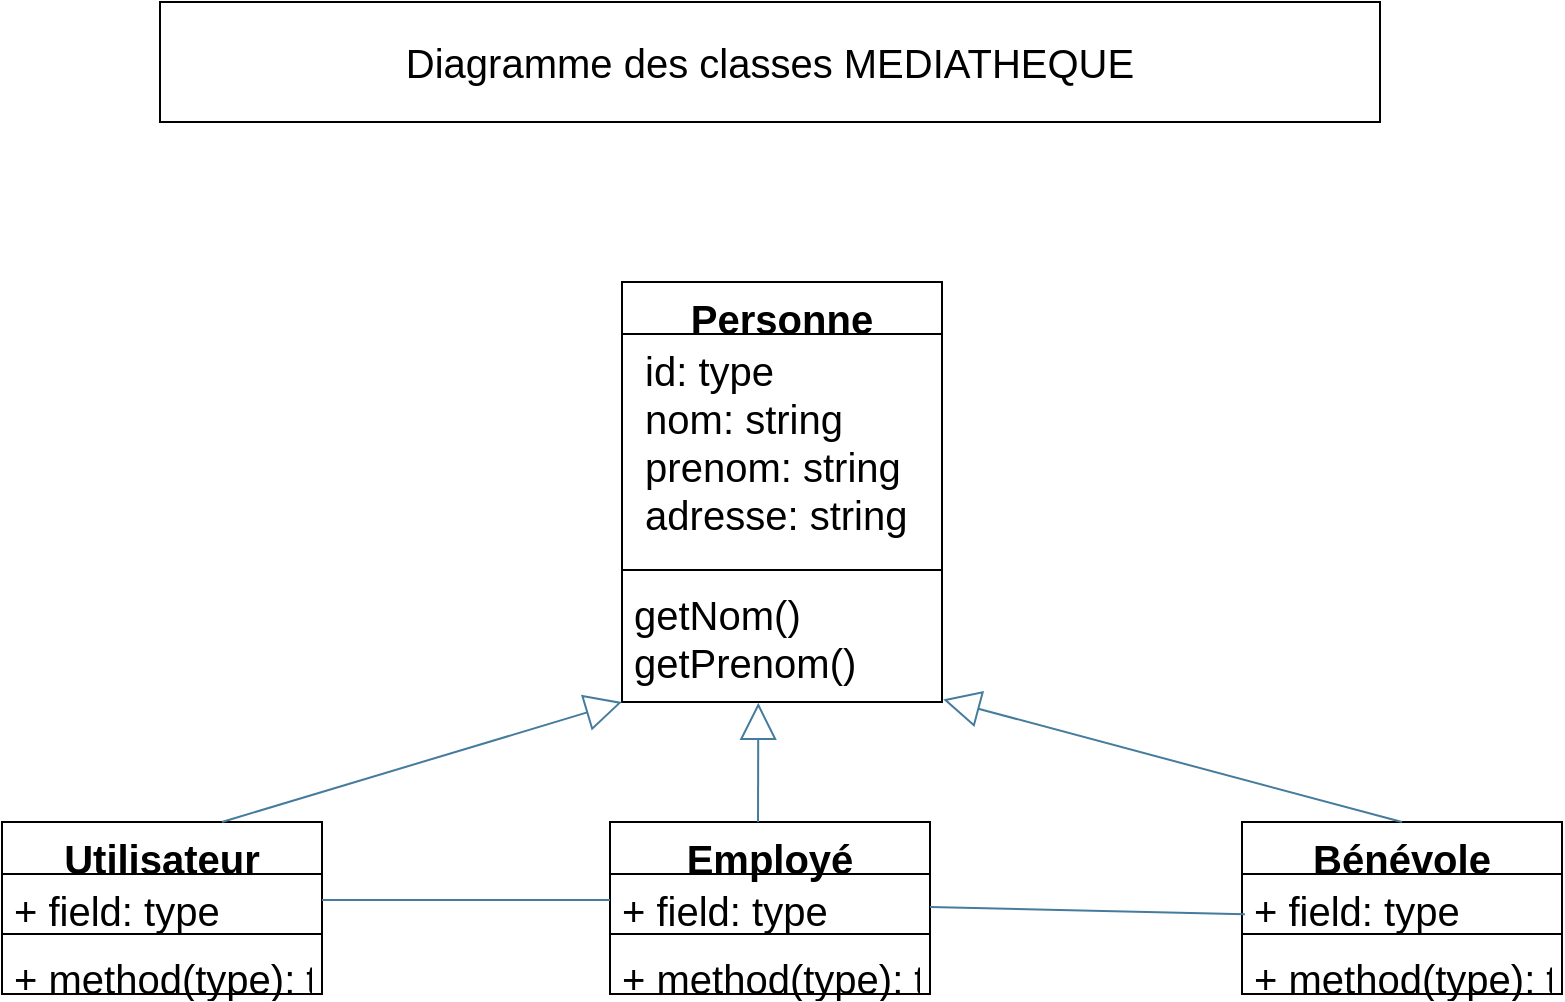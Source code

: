 <mxfile>
    <diagram id="f5NgINVoq6qgBVEGx0k3" name="Page-1">
        <mxGraphModel dx="861" dy="617" grid="1" gridSize="10" guides="1" tooltips="1" connect="1" arrows="1" fold="1" page="1" pageScale="1" pageWidth="827" pageHeight="1169" math="0" shadow="0">
            <root>
                <mxCell id="0"/>
                <mxCell id="1" parent="0"/>
                <mxCell id="11" value="&lt;font style=&quot;font-size: 20px&quot;&gt;Diagramme des classes MEDIATHEQUE&lt;/font&gt;" style="rounded=0;whiteSpace=wrap;html=1;" vertex="1" parent="1">
                    <mxGeometry x="109" y="10" width="610" height="60" as="geometry"/>
                </mxCell>
                <mxCell id="16" value="Personne" style="swimlane;fontStyle=1;align=center;verticalAlign=top;childLayout=stackLayout;horizontal=1;startSize=26;horizontalStack=0;resizeParent=1;resizeParentMax=0;resizeLast=0;collapsible=1;marginBottom=0;fontSize=20;" vertex="1" parent="1">
                    <mxGeometry x="340" y="150" width="160" height="210" as="geometry"/>
                </mxCell>
                <mxCell id="17" value=" id: type&#10; nom: string&#10; prenom: string&#10; adresse: string" style="text;strokeColor=none;fillColor=none;align=left;verticalAlign=top;spacingLeft=4;spacingRight=4;overflow=hidden;rotatable=0;points=[[0,0.5],[1,0.5]];portConstraint=eastwest;fontSize=20;" vertex="1" parent="16">
                    <mxGeometry y="26" width="160" height="114" as="geometry"/>
                </mxCell>
                <mxCell id="18" value="" style="line;strokeWidth=1;fillColor=none;align=left;verticalAlign=middle;spacingTop=-1;spacingLeft=3;spacingRight=3;rotatable=0;labelPosition=right;points=[];portConstraint=eastwest;fontSize=20;" vertex="1" parent="16">
                    <mxGeometry y="140" width="160" height="8" as="geometry"/>
                </mxCell>
                <mxCell id="19" value="getNom()&#10;getPrenom()" style="text;strokeColor=none;fillColor=none;align=left;verticalAlign=top;spacingLeft=4;spacingRight=4;overflow=hidden;rotatable=0;points=[[0,0.5],[1,0.5]];portConstraint=eastwest;fontSize=20;" vertex="1" parent="16">
                    <mxGeometry y="148" width="160" height="62" as="geometry"/>
                </mxCell>
                <mxCell id="20" value="Utilisateur" style="swimlane;fontStyle=1;align=center;verticalAlign=top;childLayout=stackLayout;horizontal=1;startSize=26;horizontalStack=0;resizeParent=1;resizeParentMax=0;resizeLast=0;collapsible=1;marginBottom=0;fontSize=20;" vertex="1" parent="1">
                    <mxGeometry x="30" y="420" width="160" height="86" as="geometry"/>
                </mxCell>
                <mxCell id="21" value="+ field: type" style="text;strokeColor=none;fillColor=none;align=left;verticalAlign=top;spacingLeft=4;spacingRight=4;overflow=hidden;rotatable=0;points=[[0,0.5],[1,0.5]];portConstraint=eastwest;fontSize=20;" vertex="1" parent="20">
                    <mxGeometry y="26" width="160" height="26" as="geometry"/>
                </mxCell>
                <mxCell id="22" value="" style="line;strokeWidth=1;fillColor=none;align=left;verticalAlign=middle;spacingTop=-1;spacingLeft=3;spacingRight=3;rotatable=0;labelPosition=right;points=[];portConstraint=eastwest;fontSize=20;" vertex="1" parent="20">
                    <mxGeometry y="52" width="160" height="8" as="geometry"/>
                </mxCell>
                <mxCell id="23" value="+ method(type): type" style="text;strokeColor=none;fillColor=none;align=left;verticalAlign=top;spacingLeft=4;spacingRight=4;overflow=hidden;rotatable=0;points=[[0,0.5],[1,0.5]];portConstraint=eastwest;fontSize=20;" vertex="1" parent="20">
                    <mxGeometry y="60" width="160" height="26" as="geometry"/>
                </mxCell>
                <mxCell id="24" value="Employé" style="swimlane;fontStyle=1;align=center;verticalAlign=top;childLayout=stackLayout;horizontal=1;startSize=26;horizontalStack=0;resizeParent=1;resizeParentMax=0;resizeLast=0;collapsible=1;marginBottom=0;fontSize=20;" vertex="1" parent="1">
                    <mxGeometry x="334" y="420" width="160" height="86" as="geometry"/>
                </mxCell>
                <mxCell id="25" value="+ field: type" style="text;strokeColor=none;fillColor=none;align=left;verticalAlign=top;spacingLeft=4;spacingRight=4;overflow=hidden;rotatable=0;points=[[0,0.5],[1,0.5]];portConstraint=eastwest;fontSize=20;" vertex="1" parent="24">
                    <mxGeometry y="26" width="160" height="26" as="geometry"/>
                </mxCell>
                <mxCell id="26" value="" style="line;strokeWidth=1;fillColor=none;align=left;verticalAlign=middle;spacingTop=-1;spacingLeft=3;spacingRight=3;rotatable=0;labelPosition=right;points=[];portConstraint=eastwest;fontSize=20;" vertex="1" parent="24">
                    <mxGeometry y="52" width="160" height="8" as="geometry"/>
                </mxCell>
                <mxCell id="27" value="+ method(type): type" style="text;strokeColor=none;fillColor=none;align=left;verticalAlign=top;spacingLeft=4;spacingRight=4;overflow=hidden;rotatable=0;points=[[0,0.5],[1,0.5]];portConstraint=eastwest;fontSize=20;" vertex="1" parent="24">
                    <mxGeometry y="60" width="160" height="26" as="geometry"/>
                </mxCell>
                <mxCell id="28" value="Bénévole" style="swimlane;fontStyle=1;align=center;verticalAlign=top;childLayout=stackLayout;horizontal=1;startSize=26;horizontalStack=0;resizeParent=1;resizeParentMax=0;resizeLast=0;collapsible=1;marginBottom=0;fontSize=20;" vertex="1" parent="1">
                    <mxGeometry x="650" y="420" width="160" height="86" as="geometry"/>
                </mxCell>
                <mxCell id="29" value="+ field: type" style="text;strokeColor=none;fillColor=none;align=left;verticalAlign=top;spacingLeft=4;spacingRight=4;overflow=hidden;rotatable=0;points=[[0,0.5],[1,0.5]];portConstraint=eastwest;fontSize=20;" vertex="1" parent="28">
                    <mxGeometry y="26" width="160" height="26" as="geometry"/>
                </mxCell>
                <mxCell id="30" value="" style="line;strokeWidth=1;fillColor=none;align=left;verticalAlign=middle;spacingTop=-1;spacingLeft=3;spacingRight=3;rotatable=0;labelPosition=right;points=[];portConstraint=eastwest;fontSize=20;" vertex="1" parent="28">
                    <mxGeometry y="52" width="160" height="8" as="geometry"/>
                </mxCell>
                <mxCell id="31" value="+ method(type): type" style="text;strokeColor=none;fillColor=none;align=left;verticalAlign=top;spacingLeft=4;spacingRight=4;overflow=hidden;rotatable=0;points=[[0,0.5],[1,0.5]];portConstraint=eastwest;fontSize=20;" vertex="1" parent="28">
                    <mxGeometry y="60" width="160" height="26" as="geometry"/>
                </mxCell>
                <mxCell id="37" value="" style="endArrow=block;endSize=16;endFill=0;html=1;rounded=0;fontSize=20;labelBackgroundColor=#F1FAEE;strokeColor=#457B9D;fontColor=#1D3557;entryX=0.426;entryY=1.006;entryDx=0;entryDy=0;entryPerimeter=0;" edge="1" parent="1" target="19">
                    <mxGeometry width="160" relative="1" as="geometry">
                        <mxPoint x="408" y="420" as="sourcePoint"/>
                        <mxPoint x="405" y="370" as="targetPoint"/>
                        <Array as="points"/>
                    </mxGeometry>
                </mxCell>
                <mxCell id="38" value="" style="endArrow=block;endSize=16;endFill=0;html=1;rounded=0;fontSize=20;labelBackgroundColor=#F1FAEE;strokeColor=#457B9D;fontColor=#1D3557;entryX=0;entryY=1;entryDx=0;entryDy=0;entryPerimeter=0;" edge="1" parent="1" target="19">
                    <mxGeometry width="160" relative="1" as="geometry">
                        <mxPoint x="140" y="420" as="sourcePoint"/>
                        <mxPoint x="250.16" y="360.002" as="targetPoint"/>
                        <Array as="points"/>
                    </mxGeometry>
                </mxCell>
                <mxCell id="39" value="" style="endArrow=block;endSize=16;endFill=0;html=1;rounded=0;fontSize=20;labelBackgroundColor=#F1FAEE;strokeColor=#457B9D;fontColor=#1D3557;exitX=0.5;exitY=0;exitDx=0;exitDy=0;entryX=1.004;entryY=0.979;entryDx=0;entryDy=0;entryPerimeter=0;" edge="1" parent="1" source="28" target="19">
                    <mxGeometry width="160" relative="1" as="geometry">
                        <mxPoint x="660" y="409.63" as="sourcePoint"/>
                        <mxPoint x="660.16" y="350.002" as="targetPoint"/>
                        <Array as="points"/>
                    </mxGeometry>
                </mxCell>
                <mxCell id="41" value="" style="endArrow=none;html=1;rounded=1;sketch=0;fontSize=20;fontColor=#1D3557;strokeColor=#457B9D;fillColor=#A8DADC;curved=0;entryX=0.009;entryY=0.776;entryDx=0;entryDy=0;entryPerimeter=0;" edge="1" parent="1" target="29">
                    <mxGeometry width="50" height="50" relative="1" as="geometry">
                        <mxPoint x="494" y="462.5" as="sourcePoint"/>
                        <mxPoint x="610" y="463" as="targetPoint"/>
                    </mxGeometry>
                </mxCell>
                <mxCell id="42" value="&lt;font style=&quot;font-size: 16px&quot;&gt;enregistre&lt;/font&gt;" style="text;html=1;strokeColor=none;fillColor=none;align=center;verticalAlign=middle;whiteSpace=wrap;rounded=0;sketch=0;fontSize=20;fontColor=#FFFFFF;" vertex="1" parent="1">
                    <mxGeometry x="230" y="430" width="60" height="30" as="geometry"/>
                </mxCell>
                <mxCell id="40" value="" style="endArrow=none;html=1;rounded=1;sketch=0;fontSize=20;fontColor=#1D3557;strokeColor=#457B9D;fillColor=#A8DADC;curved=0;entryX=0;entryY=0.5;entryDx=0;entryDy=0;exitX=1;exitY=0.5;exitDx=0;exitDy=0;" edge="1" parent="1" source="21" target="25">
                    <mxGeometry width="50" height="50" relative="1" as="geometry">
                        <mxPoint x="230" y="459" as="sourcePoint"/>
                        <mxPoint x="320" y="463" as="targetPoint"/>
                    </mxGeometry>
                </mxCell>
                <mxCell id="43" value="relance" style="text;html=1;strokeColor=none;fillColor=none;align=center;verticalAlign=middle;whiteSpace=wrap;rounded=0;sketch=0;fontSize=16;fontColor=#FFFFFF;" vertex="1" parent="1">
                    <mxGeometry x="230" y="460" width="60" height="30" as="geometry"/>
                </mxCell>
                <mxCell id="44" value="1" style="text;html=1;strokeColor=none;fillColor=none;align=center;verticalAlign=middle;whiteSpace=wrap;rounded=0;sketch=0;fontSize=16;fontColor=#FFFFFF;" vertex="1" parent="1">
                    <mxGeometry x="280" y="430" width="60" height="30" as="geometry"/>
                </mxCell>
                <mxCell id="45" value="*" style="text;html=1;strokeColor=none;fillColor=none;align=center;verticalAlign=middle;whiteSpace=wrap;rounded=0;sketch=0;fontSize=16;fontColor=#FFFFFF;" vertex="1" parent="1">
                    <mxGeometry x="170" y="430" width="60" height="30" as="geometry"/>
                </mxCell>
                <mxCell id="46" value="*" style="text;html=1;strokeColor=none;fillColor=none;align=center;verticalAlign=middle;whiteSpace=wrap;rounded=0;sketch=0;fontSize=16;fontColor=#FFFFFF;labelBackgroundColor=default;" vertex="1" parent="1">
                    <mxGeometry x="170" y="460" width="60" height="30" as="geometry"/>
                </mxCell>
                <mxCell id="47" value="1" style="text;html=1;strokeColor=none;fillColor=none;align=center;verticalAlign=middle;whiteSpace=wrap;rounded=0;sketch=0;fontSize=16;fontColor=#FFFFFF;" vertex="1" parent="1">
                    <mxGeometry x="280" y="460" width="60" height="30" as="geometry"/>
                </mxCell>
                <mxCell id="49" value="*" style="text;html=1;strokeColor=none;fillColor=none;align=center;verticalAlign=middle;whiteSpace=wrap;rounded=0;sketch=0;fontSize=16;fontColor=#FFFFFF;labelBackgroundColor=default;" vertex="1" parent="1">
                    <mxGeometry x="290" y="460" width="60" height="30" as="geometry"/>
                </mxCell>
            </root>
        </mxGraphModel>
    </diagram>
</mxfile>
